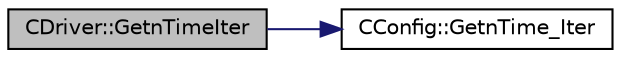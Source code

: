 digraph "CDriver::GetnTimeIter"
{
 // LATEX_PDF_SIZE
  edge [fontname="Helvetica",fontsize="10",labelfontname="Helvetica",labelfontsize="10"];
  node [fontname="Helvetica",fontsize="10",shape=record];
  rankdir="LR";
  Node1 [label="CDriver::GetnTimeIter",height=0.2,width=0.4,color="black", fillcolor="grey75", style="filled", fontcolor="black",tooltip="Get the number of external iterations."];
  Node1 -> Node2 [color="midnightblue",fontsize="10",style="solid",fontname="Helvetica"];
  Node2 [label="CConfig::GetnTime_Iter",height=0.2,width=0.4,color="black", fillcolor="white", style="filled",URL="$classCConfig.html#a22b101932c391aea5173975130f488fd",tooltip="Get the number of time iterations."];
}
